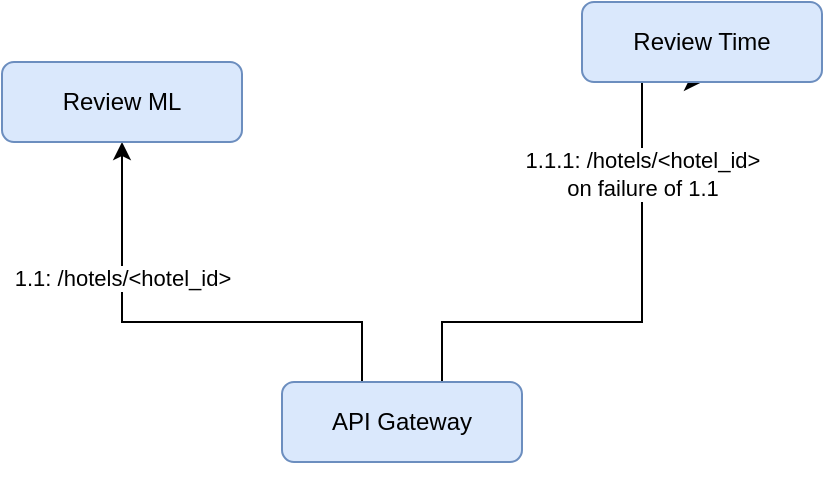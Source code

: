 <mxfile version="14.7.0" type="device"><diagram id="C5RBs43oDa-KdzZeNtuy" name="Page-1"><mxGraphModel dx="780" dy="2281" grid="1" gridSize="10" guides="1" tooltips="1" connect="1" arrows="1" fold="1" page="1" pageScale="1" pageWidth="827" pageHeight="1169" math="0" shadow="0"><root><mxCell id="WIyWlLk6GJQsqaUBKTNV-0"/><mxCell id="WIyWlLk6GJQsqaUBKTNV-1" parent="WIyWlLk6GJQsqaUBKTNV-0"/><mxCell id="ftMFqauRDF0hUAxKXJxn-5" value="1.1: /hotels/&amp;lt;hotel_id&amp;gt;" style="edgeStyle=orthogonalEdgeStyle;rounded=0;orthogonalLoop=1;jettySize=auto;html=1;exitX=0.5;exitY=0;exitDx=0;exitDy=0;labelBackgroundColor=#ffffff;entryX=0.5;entryY=1;entryDx=0;entryDy=0;" parent="WIyWlLk6GJQsqaUBKTNV-1" source="WIyWlLk6GJQsqaUBKTNV-7" target="DMfG1s3DyuN6z6Z148od-0" edge="1"><mxGeometry x="0.6" relative="1" as="geometry"><Array as="points"><mxPoint x="260" y="100"/><mxPoint x="260" y="30"/><mxPoint x="140" y="30"/></Array><mxPoint as="offset"/></mxGeometry></mxCell><mxCell id="ftMFqauRDF0hUAxKXJxn-6" style="edgeStyle=orthogonalEdgeStyle;rounded=0;orthogonalLoop=1;jettySize=auto;html=1;exitX=0.75;exitY=0;exitDx=0;exitDy=0;entryX=0.5;entryY=1;entryDx=0;entryDy=0;labelBackgroundColor=#ffffff;" parent="WIyWlLk6GJQsqaUBKTNV-1" source="WIyWlLk6GJQsqaUBKTNV-7" target="DMfG1s3DyuN6z6Z148od-1" edge="1"><mxGeometry relative="1" as="geometry"><Array as="points"><mxPoint x="300" y="100"/><mxPoint x="300" y="30"/><mxPoint x="400" y="30"/></Array></mxGeometry></mxCell><mxCell id="m_XW_dnGJq0sqZdBk4WH-1" value="1.1.1: /hotels/&amp;lt;hotel_id&amp;gt;&lt;br&gt;on failure of 1.1" style="edgeLabel;html=1;align=center;verticalAlign=middle;resizable=0;points=[];" parent="ftMFqauRDF0hUAxKXJxn-6" vertex="1" connectable="0"><mxGeometry x="0.47" y="2" relative="1" as="geometry"><mxPoint x="2" y="-22" as="offset"/></mxGeometry></mxCell><mxCell id="WIyWlLk6GJQsqaUBKTNV-7" value="API Gateway" style="rounded=1;whiteSpace=wrap;html=1;fontSize=12;glass=0;strokeWidth=1;shadow=0;fillColor=#dae8fc;strokeColor=#6c8ebf;" parent="WIyWlLk6GJQsqaUBKTNV-1" vertex="1"><mxGeometry x="220" y="60" width="120" height="40" as="geometry"/></mxCell><mxCell id="DMfG1s3DyuN6z6Z148od-0" value="Review ML" style="rounded=1;whiteSpace=wrap;html=1;fontSize=12;glass=0;strokeWidth=1;shadow=0;fillColor=#dae8fc;strokeColor=#6c8ebf;" parent="WIyWlLk6GJQsqaUBKTNV-1" vertex="1"><mxGeometry x="80" y="-100" width="120" height="40" as="geometry"/></mxCell><mxCell id="DMfG1s3DyuN6z6Z148od-1" value="Review Time" style="rounded=1;whiteSpace=wrap;html=1;fontSize=12;glass=0;strokeWidth=1;shadow=0;fillColor=#dae8fc;strokeColor=#6c8ebf;" parent="WIyWlLk6GJQsqaUBKTNV-1" vertex="1"><mxGeometry x="370" y="-130" width="120" height="40" as="geometry"/></mxCell></root></mxGraphModel></diagram></mxfile>